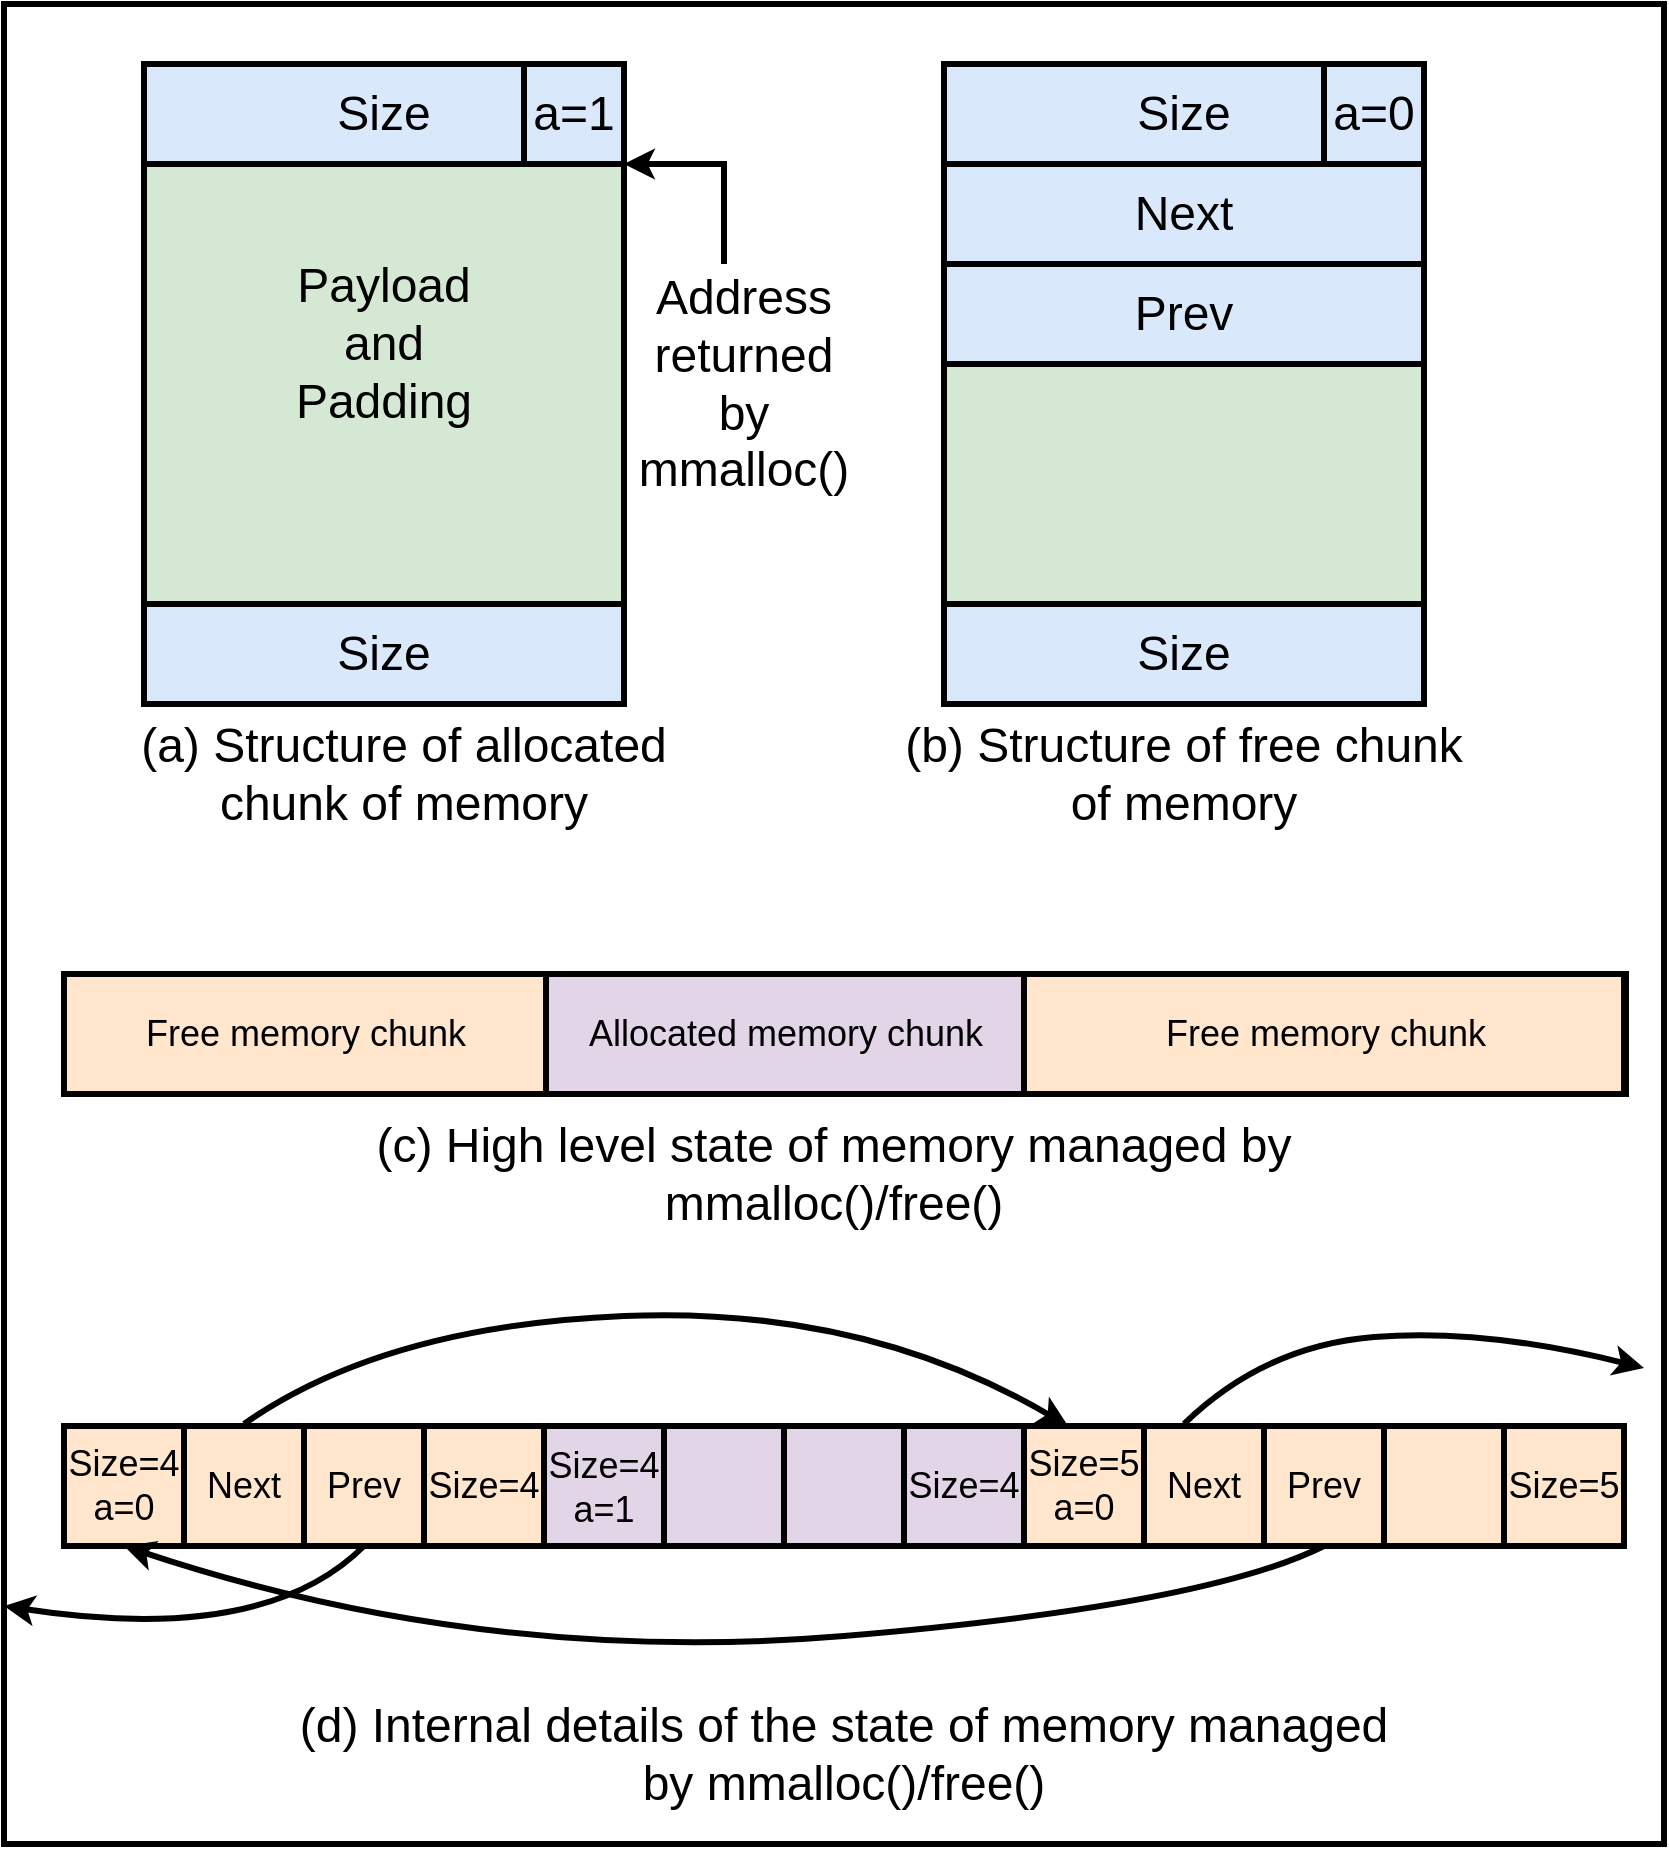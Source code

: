 <mxfile version="21.6.6" type="device">
  <diagram name="Page-1" id="aGrNsAUD6rLRG3-fpc4p">
    <mxGraphModel dx="1367" dy="751" grid="1" gridSize="10" guides="1" tooltips="1" connect="1" arrows="1" fold="1" page="1" pageScale="1" pageWidth="850" pageHeight="1100" math="0" shadow="0">
      <root>
        <mxCell id="0" />
        <mxCell id="1" parent="0" />
        <mxCell id="Dw3qF6tHwgRVVZFkppPR-167" value="" style="rounded=0;whiteSpace=wrap;html=1;fillColor=none;strokeWidth=3;" vertex="1" parent="1">
          <mxGeometry x="10" y="130" width="830" height="920" as="geometry" />
        </mxCell>
        <mxCell id="Dw3qF6tHwgRVVZFkppPR-85" value="" style="rounded=0;whiteSpace=wrap;html=1;strokeWidth=3;fillColor=#d5e8d4;strokeColor=default;" vertex="1" parent="1">
          <mxGeometry x="80" y="160" width="240" height="320" as="geometry" />
        </mxCell>
        <mxCell id="Dw3qF6tHwgRVVZFkppPR-86" value="&lt;font style=&quot;font-size: 24px;&quot;&gt;Size&lt;br&gt;&lt;/font&gt;" style="rounded=0;whiteSpace=wrap;html=1;strokeWidth=3;fillColor=#dae8fc;strokeColor=default;" vertex="1" parent="1">
          <mxGeometry x="80" y="160" width="240" height="50" as="geometry" />
        </mxCell>
        <mxCell id="Dw3qF6tHwgRVVZFkppPR-87" value="&lt;div&gt;&lt;font style=&quot;font-size: 24px;&quot;&gt;Size&lt;/font&gt;&lt;/div&gt;" style="rounded=0;whiteSpace=wrap;html=1;strokeWidth=3;strokeColor=default;fillColor=#dae8fc;" vertex="1" parent="1">
          <mxGeometry x="80" y="430" width="240" height="50" as="geometry" />
        </mxCell>
        <mxCell id="Dw3qF6tHwgRVVZFkppPR-88" value="&lt;div&gt;&lt;font style=&quot;font-size: 24px;&quot;&gt;Payload&lt;/font&gt;&lt;/div&gt;&lt;div&gt;&lt;font style=&quot;font-size: 24px;&quot;&gt;and &lt;br&gt;&lt;/font&gt;&lt;/div&gt;&lt;div&gt;&lt;font style=&quot;font-size: 24px;&quot;&gt;Padding&lt;br&gt;&lt;/font&gt;&lt;/div&gt;" style="text;html=1;strokeColor=none;fillColor=none;align=center;verticalAlign=middle;whiteSpace=wrap;rounded=0;" vertex="1" parent="1">
          <mxGeometry x="130" y="230" width="140" height="140" as="geometry" />
        </mxCell>
        <mxCell id="Dw3qF6tHwgRVVZFkppPR-89" value="" style="rounded=0;whiteSpace=wrap;html=1;strokeWidth=3;fillColor=#d5e8d4;strokeColor=default;" vertex="1" parent="1">
          <mxGeometry x="480" y="160" width="240" height="320" as="geometry" />
        </mxCell>
        <mxCell id="Dw3qF6tHwgRVVZFkppPR-90" value="&lt;font style=&quot;font-size: 24px;&quot;&gt;Size&lt;br&gt;&lt;/font&gt;" style="rounded=0;whiteSpace=wrap;html=1;strokeWidth=3;fillColor=#dae8fc;strokeColor=default;" vertex="1" parent="1">
          <mxGeometry x="480" y="160" width="240" height="50" as="geometry" />
        </mxCell>
        <mxCell id="Dw3qF6tHwgRVVZFkppPR-91" value="&lt;div&gt;&lt;font style=&quot;font-size: 24px;&quot;&gt;Size&lt;/font&gt;&lt;/div&gt;" style="rounded=0;whiteSpace=wrap;html=1;strokeWidth=3;strokeColor=default;fillColor=#dae8fc;" vertex="1" parent="1">
          <mxGeometry x="480" y="430" width="240" height="50" as="geometry" />
        </mxCell>
        <mxCell id="Dw3qF6tHwgRVVZFkppPR-92" value="&lt;font style=&quot;font-size: 24px;&quot;&gt;Next&lt;/font&gt;" style="text;html=1;strokeColor=default;fillColor=#dae8fc;align=center;verticalAlign=middle;whiteSpace=wrap;rounded=0;strokeWidth=3;" vertex="1" parent="1">
          <mxGeometry x="480" y="210" width="240" height="50" as="geometry" />
        </mxCell>
        <mxCell id="Dw3qF6tHwgRVVZFkppPR-93" value="&lt;font style=&quot;font-size: 24px;&quot;&gt;Prev&lt;/font&gt;" style="text;html=1;strokeColor=default;fillColor=#dae8fc;align=center;verticalAlign=middle;whiteSpace=wrap;rounded=0;strokeWidth=3;" vertex="1" parent="1">
          <mxGeometry x="480" y="260" width="240" height="50" as="geometry" />
        </mxCell>
        <mxCell id="Dw3qF6tHwgRVVZFkppPR-94" value="&lt;font style=&quot;font-size: 24px;&quot;&gt;(a) Structure of allocated chunk of memory&lt;br&gt;&lt;/font&gt;" style="text;html=1;strokeColor=none;fillColor=none;align=center;verticalAlign=middle;whiteSpace=wrap;rounded=0;" vertex="1" parent="1">
          <mxGeometry x="50" y="490" width="320" height="50" as="geometry" />
        </mxCell>
        <mxCell id="Dw3qF6tHwgRVVZFkppPR-95" value="&lt;div&gt;&lt;font style=&quot;font-size: 24px;&quot;&gt;(b) Structure of free chunk &lt;br&gt;&lt;/font&gt;&lt;/div&gt;&lt;div&gt;&lt;font style=&quot;font-size: 24px;&quot;&gt;of memory&lt;/font&gt;&lt;/div&gt;" style="text;html=1;strokeColor=none;fillColor=none;align=center;verticalAlign=middle;whiteSpace=wrap;rounded=0;" vertex="1" parent="1">
          <mxGeometry x="440" y="490" width="320" height="50" as="geometry" />
        </mxCell>
        <mxCell id="Dw3qF6tHwgRVVZFkppPR-96" value="" style="rounded=0;whiteSpace=wrap;html=1;strokeWidth=3;" vertex="1" parent="1">
          <mxGeometry x="40" y="841" width="780" height="60" as="geometry" />
        </mxCell>
        <mxCell id="Dw3qF6tHwgRVVZFkppPR-97" value="" style="rounded=0;whiteSpace=wrap;html=1;strokeWidth=3;fillColor=#ffe6cc;strokeColor=default;" vertex="1" parent="1">
          <mxGeometry x="40" y="841" width="60" height="60" as="geometry" />
        </mxCell>
        <mxCell id="Dw3qF6tHwgRVVZFkppPR-98" value="" style="rounded=0;whiteSpace=wrap;html=1;strokeWidth=3;fillColor=#ffe6cc;strokeColor=default;" vertex="1" parent="1">
          <mxGeometry x="100" y="841" width="60" height="60" as="geometry" />
        </mxCell>
        <mxCell id="Dw3qF6tHwgRVVZFkppPR-99" value="" style="rounded=0;whiteSpace=wrap;html=1;strokeWidth=3;fillColor=#ffe6cc;strokeColor=default;" vertex="1" parent="1">
          <mxGeometry x="160" y="841" width="60" height="60" as="geometry" />
        </mxCell>
        <mxCell id="Dw3qF6tHwgRVVZFkppPR-100" value="" style="rounded=0;whiteSpace=wrap;html=1;strokeWidth=3;fillColor=#ffe6cc;strokeColor=default;" vertex="1" parent="1">
          <mxGeometry x="220" y="841" width="60" height="60" as="geometry" />
        </mxCell>
        <mxCell id="Dw3qF6tHwgRVVZFkppPR-101" value="" style="rounded=0;whiteSpace=wrap;html=1;strokeWidth=3;fillColor=#e1d5e7;" vertex="1" parent="1">
          <mxGeometry x="280" y="841" width="60" height="60" as="geometry" />
        </mxCell>
        <mxCell id="Dw3qF6tHwgRVVZFkppPR-102" value="" style="rounded=0;whiteSpace=wrap;html=1;strokeWidth=3;fillColor=#e1d5e7;" vertex="1" parent="1">
          <mxGeometry x="340" y="841" width="60" height="60" as="geometry" />
        </mxCell>
        <mxCell id="Dw3qF6tHwgRVVZFkppPR-103" value="" style="rounded=0;whiteSpace=wrap;html=1;strokeWidth=3;fillColor=#e1d5e7;" vertex="1" parent="1">
          <mxGeometry x="400" y="841" width="60" height="60" as="geometry" />
        </mxCell>
        <mxCell id="Dw3qF6tHwgRVVZFkppPR-104" value="" style="rounded=0;whiteSpace=wrap;html=1;strokeWidth=3;fillColor=#e1d5e7;" vertex="1" parent="1">
          <mxGeometry x="460" y="841" width="60" height="60" as="geometry" />
        </mxCell>
        <mxCell id="Dw3qF6tHwgRVVZFkppPR-105" value="" style="rounded=0;whiteSpace=wrap;html=1;strokeWidth=3;fillColor=#ffe6cc;strokeColor=default;" vertex="1" parent="1">
          <mxGeometry x="520" y="841" width="60" height="60" as="geometry" />
        </mxCell>
        <mxCell id="Dw3qF6tHwgRVVZFkppPR-106" value="" style="rounded=0;whiteSpace=wrap;html=1;strokeWidth=3;fillColor=#ffe6cc;strokeColor=default;" vertex="1" parent="1">
          <mxGeometry x="580" y="841" width="60" height="60" as="geometry" />
        </mxCell>
        <mxCell id="Dw3qF6tHwgRVVZFkppPR-107" value="" style="rounded=0;whiteSpace=wrap;html=1;strokeWidth=3;fillColor=#ffe6cc;strokeColor=default;" vertex="1" parent="1">
          <mxGeometry x="640" y="841" width="60" height="60" as="geometry" />
        </mxCell>
        <mxCell id="Dw3qF6tHwgRVVZFkppPR-108" value="" style="rounded=0;whiteSpace=wrap;html=1;strokeWidth=3;fillColor=#ffe6cc;strokeColor=default;" vertex="1" parent="1">
          <mxGeometry x="700" y="841" width="60" height="60" as="geometry" />
        </mxCell>
        <mxCell id="Dw3qF6tHwgRVVZFkppPR-109" value="" style="rounded=0;whiteSpace=wrap;html=1;strokeWidth=3;fillColor=#ffe6cc;strokeColor=default;" vertex="1" parent="1">
          <mxGeometry x="760" y="841" width="60" height="60" as="geometry" />
        </mxCell>
        <mxCell id="Dw3qF6tHwgRVVZFkppPR-110" value="&lt;div&gt;&lt;font style=&quot;font-size: 18px;&quot;&gt;Size=4&lt;/font&gt;&lt;/div&gt;&lt;div&gt;&lt;font style=&quot;font-size: 18px;&quot;&gt;a=1&lt;br&gt;&lt;/font&gt;&lt;/div&gt;" style="text;html=1;strokeColor=none;fillColor=none;align=center;verticalAlign=middle;whiteSpace=wrap;rounded=0;" vertex="1" parent="1">
          <mxGeometry x="280" y="857" width="60" height="30" as="geometry" />
        </mxCell>
        <mxCell id="Dw3qF6tHwgRVVZFkppPR-111" value="&lt;font style=&quot;font-size: 18px;&quot;&gt;Size=4&lt;/font&gt;" style="text;html=1;strokeColor=none;fillColor=none;align=center;verticalAlign=middle;whiteSpace=wrap;rounded=0;" vertex="1" parent="1">
          <mxGeometry x="460" y="856" width="60" height="30" as="geometry" />
        </mxCell>
        <mxCell id="Dw3qF6tHwgRVVZFkppPR-112" value="&lt;div&gt;&lt;font style=&quot;font-size: 18px;&quot;&gt;Size=4&lt;/font&gt;&lt;/div&gt;&lt;div&gt;&lt;font style=&quot;font-size: 18px;&quot;&gt;a=0&lt;br&gt;&lt;/font&gt;&lt;/div&gt;" style="text;html=1;strokeColor=none;fillColor=none;align=center;verticalAlign=middle;whiteSpace=wrap;rounded=0;" vertex="1" parent="1">
          <mxGeometry x="40" y="856" width="60" height="30" as="geometry" />
        </mxCell>
        <mxCell id="Dw3qF6tHwgRVVZFkppPR-113" value="&lt;font style=&quot;font-size: 18px;&quot;&gt;Size=4&lt;/font&gt;" style="text;html=1;strokeColor=none;fillColor=none;align=center;verticalAlign=middle;whiteSpace=wrap;rounded=0;" vertex="1" parent="1">
          <mxGeometry x="220" y="856" width="60" height="30" as="geometry" />
        </mxCell>
        <mxCell id="Dw3qF6tHwgRVVZFkppPR-114" value="&lt;div&gt;&lt;font style=&quot;font-size: 18px;&quot;&gt;Size=5&lt;/font&gt;&lt;/div&gt;&lt;div&gt;&lt;font style=&quot;font-size: 18px;&quot;&gt;a=0&lt;br&gt;&lt;/font&gt;&lt;/div&gt;" style="text;html=1;strokeColor=none;fillColor=none;align=center;verticalAlign=middle;whiteSpace=wrap;rounded=0;" vertex="1" parent="1">
          <mxGeometry x="520" y="856" width="60" height="30" as="geometry" />
        </mxCell>
        <mxCell id="Dw3qF6tHwgRVVZFkppPR-115" value="&lt;font style=&quot;font-size: 18px;&quot;&gt;Size=5&lt;/font&gt;" style="text;html=1;strokeColor=none;fillColor=none;align=center;verticalAlign=middle;whiteSpace=wrap;rounded=0;" vertex="1" parent="1">
          <mxGeometry x="760" y="856" width="60" height="30" as="geometry" />
        </mxCell>
        <mxCell id="Dw3qF6tHwgRVVZFkppPR-116" value="&lt;font style=&quot;font-size: 18px;&quot;&gt;Next&lt;/font&gt;" style="text;html=1;strokeColor=none;fillColor=none;align=center;verticalAlign=middle;whiteSpace=wrap;rounded=0;" vertex="1" parent="1">
          <mxGeometry x="100" y="856" width="60" height="30" as="geometry" />
        </mxCell>
        <mxCell id="Dw3qF6tHwgRVVZFkppPR-117" value="&lt;font style=&quot;font-size: 18px;&quot;&gt;Prev&lt;/font&gt;" style="text;html=1;strokeColor=none;fillColor=none;align=center;verticalAlign=middle;whiteSpace=wrap;rounded=0;" vertex="1" parent="1">
          <mxGeometry x="160" y="856" width="60" height="30" as="geometry" />
        </mxCell>
        <mxCell id="Dw3qF6tHwgRVVZFkppPR-118" value="&lt;font style=&quot;font-size: 18px;&quot;&gt;Next&lt;/font&gt;" style="text;html=1;strokeColor=none;fillColor=none;align=center;verticalAlign=middle;whiteSpace=wrap;rounded=0;" vertex="1" parent="1">
          <mxGeometry x="580" y="856" width="60" height="30" as="geometry" />
        </mxCell>
        <mxCell id="Dw3qF6tHwgRVVZFkppPR-119" value="&lt;font style=&quot;font-size: 18px;&quot;&gt;Prev&lt;/font&gt;" style="text;html=1;strokeColor=none;fillColor=none;align=center;verticalAlign=middle;whiteSpace=wrap;rounded=0;" vertex="1" parent="1">
          <mxGeometry x="640" y="856" width="60" height="30" as="geometry" />
        </mxCell>
        <mxCell id="Dw3qF6tHwgRVVZFkppPR-120" value="" style="curved=1;endArrow=classic;html=1;rounded=0;exitX=0.633;exitY=-0.017;exitDx=0;exitDy=0;exitPerimeter=0;entryX=0.5;entryY=0;entryDx=0;entryDy=0;strokeWidth=3;" edge="1" parent="1">
          <mxGeometry width="50" height="50" relative="1" as="geometry">
            <mxPoint x="130.0" y="839.98" as="sourcePoint" />
            <mxPoint x="542.02" y="841" as="targetPoint" />
            <Array as="points">
              <mxPoint x="200" y="791" />
              <mxPoint x="440" y="781" />
            </Array>
          </mxGeometry>
        </mxCell>
        <mxCell id="Dw3qF6tHwgRVVZFkppPR-121" value="" style="curved=1;endArrow=classic;html=1;rounded=0;exitX=0.633;exitY=-0.017;exitDx=0;exitDy=0;exitPerimeter=0;strokeWidth=3;" edge="1" parent="1">
          <mxGeometry width="50" height="50" relative="1" as="geometry">
            <mxPoint x="600" y="839.98" as="sourcePoint" />
            <mxPoint x="830" y="812" as="targetPoint" />
            <Array as="points">
              <mxPoint x="640" y="801" />
              <mxPoint x="750" y="792" />
            </Array>
          </mxGeometry>
        </mxCell>
        <mxCell id="Dw3qF6tHwgRVVZFkppPR-122" value="" style="curved=1;endArrow=classic;html=1;rounded=0;exitX=0.5;exitY=1;exitDx=0;exitDy=0;strokeWidth=3;" edge="1" parent="1" source="Dw3qF6tHwgRVVZFkppPR-99">
          <mxGeometry width="50" height="50" relative="1" as="geometry">
            <mxPoint x="420" y="972" as="sourcePoint" />
            <mxPoint x="10" y="931" as="targetPoint" />
            <Array as="points">
              <mxPoint x="140" y="951" />
            </Array>
          </mxGeometry>
        </mxCell>
        <mxCell id="Dw3qF6tHwgRVVZFkppPR-126" value="" style="curved=1;endArrow=classic;html=1;rounded=0;exitX=0.5;exitY=1;exitDx=0;exitDy=0;strokeWidth=3;entryX=0.5;entryY=1;entryDx=0;entryDy=0;" edge="1" parent="1" target="Dw3qF6tHwgRVVZFkppPR-97">
          <mxGeometry width="50" height="50" relative="1" as="geometry">
            <mxPoint x="670" y="901" as="sourcePoint" />
            <mxPoint x="490" y="931" as="targetPoint" />
            <Array as="points">
              <mxPoint x="610" y="931" />
              <mxPoint x="250" y="961" />
            </Array>
          </mxGeometry>
        </mxCell>
        <mxCell id="Dw3qF6tHwgRVVZFkppPR-131" value="&lt;font style=&quot;font-size: 24px;&quot;&gt;(d) Internal details of the state of memory managed by mmalloc()/free() &lt;br&gt;&lt;/font&gt;" style="text;html=1;strokeColor=none;fillColor=none;align=center;verticalAlign=middle;whiteSpace=wrap;rounded=0;" vertex="1" parent="1">
          <mxGeometry x="145" y="980" width="570" height="50" as="geometry" />
        </mxCell>
        <mxCell id="Dw3qF6tHwgRVVZFkppPR-133" value="" style="rounded=0;whiteSpace=wrap;html=1;strokeWidth=3;" vertex="1" parent="1">
          <mxGeometry x="41" y="615" width="780" height="60" as="geometry" />
        </mxCell>
        <mxCell id="Dw3qF6tHwgRVVZFkppPR-137" value="" style="rounded=0;whiteSpace=wrap;html=1;strokeWidth=3;fillColor=#ffe6cc;strokeColor=default;" vertex="1" parent="1">
          <mxGeometry x="40" y="615" width="241" height="60" as="geometry" />
        </mxCell>
        <mxCell id="Dw3qF6tHwgRVVZFkppPR-138" value="" style="rounded=0;whiteSpace=wrap;html=1;strokeWidth=3;fillColor=#e1d5e7;" vertex="1" parent="1">
          <mxGeometry x="281" y="615" width="239" height="60" as="geometry" />
        </mxCell>
        <mxCell id="Dw3qF6tHwgRVVZFkppPR-142" value="" style="rounded=0;whiteSpace=wrap;html=1;strokeWidth=3;fillColor=#ffe6cc;strokeColor=default;" vertex="1" parent="1">
          <mxGeometry x="520" y="615" width="300" height="60" as="geometry" />
        </mxCell>
        <mxCell id="Dw3qF6tHwgRVVZFkppPR-161" value="&lt;font style=&quot;font-size: 18px;&quot;&gt;Free memory chunk&lt;/font&gt;" style="text;html=1;strokeColor=none;fillColor=none;align=center;verticalAlign=middle;whiteSpace=wrap;rounded=0;" vertex="1" parent="1">
          <mxGeometry x="71.5" y="630" width="178" height="30" as="geometry" />
        </mxCell>
        <mxCell id="Dw3qF6tHwgRVVZFkppPR-162" value="&lt;font style=&quot;font-size: 18px;&quot;&gt;Free memory chunk&lt;/font&gt;" style="text;html=1;strokeColor=none;fillColor=none;align=center;verticalAlign=middle;whiteSpace=wrap;rounded=0;" vertex="1" parent="1">
          <mxGeometry x="582" y="630" width="178" height="30" as="geometry" />
        </mxCell>
        <mxCell id="Dw3qF6tHwgRVVZFkppPR-163" value="&lt;font style=&quot;font-size: 18px;&quot;&gt;Allocated memory chunk&lt;/font&gt;" style="text;html=1;strokeColor=none;fillColor=none;align=center;verticalAlign=middle;whiteSpace=wrap;rounded=0;" vertex="1" parent="1">
          <mxGeometry x="295.75" y="630" width="209.5" height="30" as="geometry" />
        </mxCell>
        <mxCell id="Dw3qF6tHwgRVVZFkppPR-164" value="&lt;font style=&quot;font-size: 24px;&quot;&gt;(c) High level state of memory managed by mmalloc()/free() &lt;br&gt;&lt;/font&gt;" style="text;html=1;strokeColor=none;fillColor=none;align=center;verticalAlign=middle;whiteSpace=wrap;rounded=0;" vertex="1" parent="1">
          <mxGeometry x="140" y="690" width="570" height="50" as="geometry" />
        </mxCell>
        <mxCell id="Dw3qF6tHwgRVVZFkppPR-165" value="" style="endArrow=classic;html=1;rounded=0;entryX=1;entryY=1;entryDx=0;entryDy=0;strokeWidth=3;" edge="1" parent="1" target="Dw3qF6tHwgRVVZFkppPR-86">
          <mxGeometry width="50" height="50" relative="1" as="geometry">
            <mxPoint x="370" y="260" as="sourcePoint" />
            <mxPoint x="470" y="520" as="targetPoint" />
            <Array as="points">
              <mxPoint x="370" y="210" />
            </Array>
          </mxGeometry>
        </mxCell>
        <mxCell id="Dw3qF6tHwgRVVZFkppPR-166" value="&lt;div&gt;&lt;font style=&quot;font-size: 24px;&quot;&gt;Address &lt;br&gt;&lt;/font&gt;&lt;/div&gt;&lt;div&gt;&lt;font style=&quot;font-size: 24px;&quot;&gt;returned &lt;br&gt;&lt;/font&gt;&lt;/div&gt;&lt;div&gt;&lt;font style=&quot;font-size: 24px;&quot;&gt;by &lt;br&gt;&lt;/font&gt;&lt;/div&gt;&lt;div&gt;&lt;font style=&quot;font-size: 24px;&quot;&gt;mmalloc()&lt;br&gt;&lt;/font&gt;&lt;/div&gt;" style="text;html=1;strokeColor=none;fillColor=none;align=center;verticalAlign=middle;whiteSpace=wrap;rounded=0;" vertex="1" parent="1">
          <mxGeometry x="220" y="295" width="320" height="50" as="geometry" />
        </mxCell>
        <mxCell id="Dw3qF6tHwgRVVZFkppPR-169" value="&lt;font style=&quot;font-size: 24px;&quot;&gt;a&lt;/font&gt;&lt;font style=&quot;font-size: 24px;&quot;&gt;=0&lt;br&gt;&lt;/font&gt;" style="rounded=0;whiteSpace=wrap;html=1;fillColor=#dae8fc;strokeColor=default;strokeWidth=3;" vertex="1" parent="1">
          <mxGeometry x="670" y="160" width="50" height="50" as="geometry" />
        </mxCell>
        <mxCell id="Dw3qF6tHwgRVVZFkppPR-170" value="&lt;font style=&quot;font-size: 24px;&quot;&gt;a&lt;/font&gt;&lt;font style=&quot;font-size: 24px;&quot;&gt;=1&lt;br&gt;&lt;/font&gt;" style="rounded=0;whiteSpace=wrap;html=1;fillColor=#dae8fc;strokeColor=default;strokeWidth=3;" vertex="1" parent="1">
          <mxGeometry x="270" y="160" width="50" height="50" as="geometry" />
        </mxCell>
      </root>
    </mxGraphModel>
  </diagram>
</mxfile>
